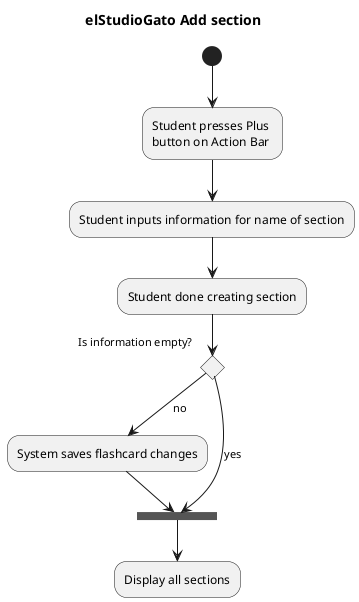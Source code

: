 @startuml
title  elStudioGato Add section


(*) --> "Student presses Plus \nbutton on Action Bar"
--> "Student inputs information for name of section"
--> "Student done creating section"
if "Is information empty?" then
     -->[no]"System saves flashcard changes"
     --> ===done===
   else
     --> [yes]===done===
endif

--> "Display all sections"

@enduml